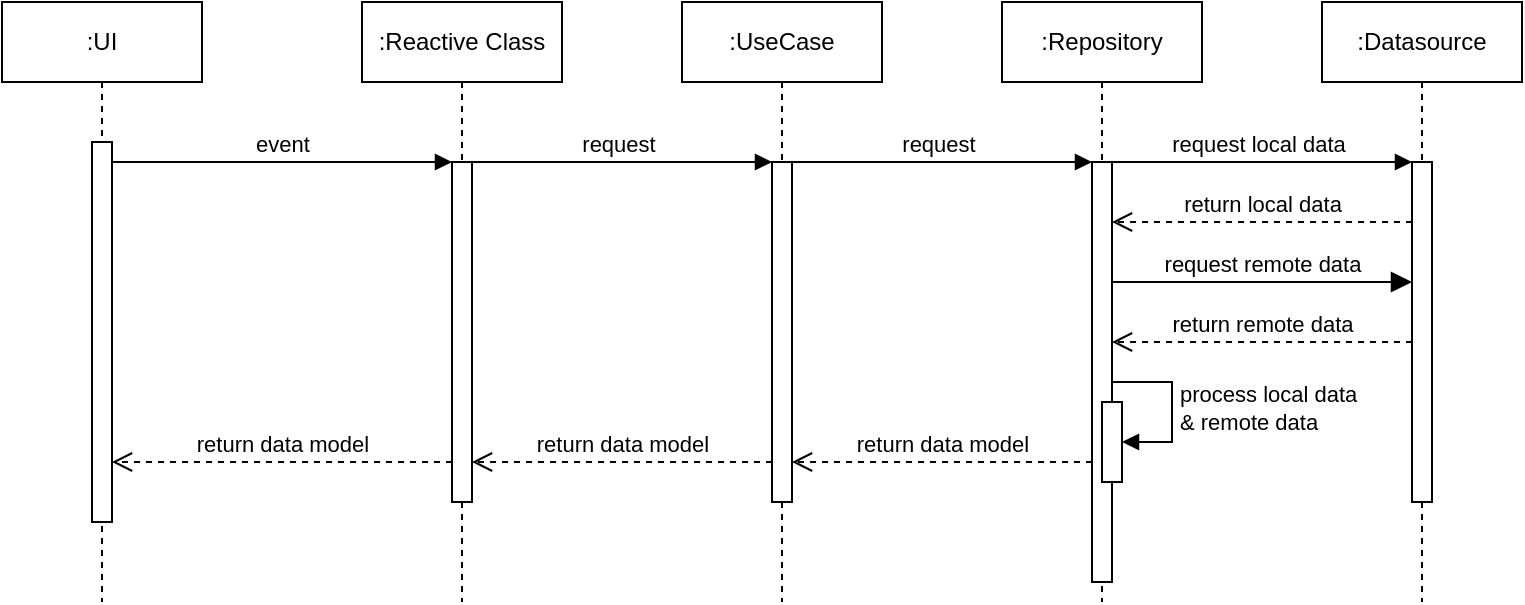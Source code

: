 <mxfile version="24.6.5" type="github">
  <diagram name="Page-1" id="2YBvvXClWsGukQMizWep">
    <mxGraphModel dx="1809" dy="841" grid="1" gridSize="10" guides="1" tooltips="1" connect="1" arrows="1" fold="1" page="1" pageScale="1" pageWidth="850" pageHeight="1100" math="0" shadow="0">
      <root>
        <mxCell id="0" />
        <mxCell id="1" parent="0" />
        <mxCell id="aM9ryv3xv72pqoxQDRHE-1" value=":UI" style="shape=umlLifeline;perimeter=lifelinePerimeter;whiteSpace=wrap;html=1;container=0;dropTarget=0;collapsible=0;recursiveResize=0;outlineConnect=0;portConstraint=eastwest;newEdgeStyle={&quot;edgeStyle&quot;:&quot;elbowEdgeStyle&quot;,&quot;elbow&quot;:&quot;vertical&quot;,&quot;curved&quot;:0,&quot;rounded&quot;:0};" parent="1" vertex="1">
          <mxGeometry x="45" y="70" width="100" height="300" as="geometry" />
        </mxCell>
        <mxCell id="aM9ryv3xv72pqoxQDRHE-2" value="" style="html=1;points=[];perimeter=orthogonalPerimeter;outlineConnect=0;targetShapes=umlLifeline;portConstraint=eastwest;newEdgeStyle={&quot;edgeStyle&quot;:&quot;elbowEdgeStyle&quot;,&quot;elbow&quot;:&quot;vertical&quot;,&quot;curved&quot;:0,&quot;rounded&quot;:0};" parent="aM9ryv3xv72pqoxQDRHE-1" vertex="1">
          <mxGeometry x="45" y="70" width="10" height="190" as="geometry" />
        </mxCell>
        <mxCell id="aM9ryv3xv72pqoxQDRHE-5" value=":Reactive Class" style="shape=umlLifeline;perimeter=lifelinePerimeter;whiteSpace=wrap;html=1;container=0;dropTarget=0;collapsible=0;recursiveResize=0;outlineConnect=0;portConstraint=eastwest;newEdgeStyle={&quot;edgeStyle&quot;:&quot;elbowEdgeStyle&quot;,&quot;elbow&quot;:&quot;vertical&quot;,&quot;curved&quot;:0,&quot;rounded&quot;:0};" parent="1" vertex="1">
          <mxGeometry x="225" y="70" width="100" height="300" as="geometry" />
        </mxCell>
        <mxCell id="aM9ryv3xv72pqoxQDRHE-6" value="" style="html=1;points=[];perimeter=orthogonalPerimeter;outlineConnect=0;targetShapes=umlLifeline;portConstraint=eastwest;newEdgeStyle={&quot;edgeStyle&quot;:&quot;elbowEdgeStyle&quot;,&quot;elbow&quot;:&quot;vertical&quot;,&quot;curved&quot;:0,&quot;rounded&quot;:0};" parent="aM9ryv3xv72pqoxQDRHE-5" vertex="1">
          <mxGeometry x="45" y="80" width="10" height="170" as="geometry" />
        </mxCell>
        <mxCell id="aM9ryv3xv72pqoxQDRHE-7" value="event" style="html=1;verticalAlign=bottom;endArrow=block;edgeStyle=elbowEdgeStyle;elbow=vertical;curved=0;rounded=0;endFill=1;" parent="1" source="aM9ryv3xv72pqoxQDRHE-2" target="aM9ryv3xv72pqoxQDRHE-6" edge="1">
          <mxGeometry relative="1" as="geometry">
            <mxPoint x="200" y="160" as="sourcePoint" />
            <Array as="points">
              <mxPoint x="185" y="150" />
            </Array>
          </mxGeometry>
        </mxCell>
        <mxCell id="8wNjr40v_0VzVFgqWnhP-1" value=":UseCase" style="shape=umlLifeline;perimeter=lifelinePerimeter;whiteSpace=wrap;html=1;container=0;dropTarget=0;collapsible=0;recursiveResize=0;outlineConnect=0;portConstraint=eastwest;newEdgeStyle={&quot;edgeStyle&quot;:&quot;elbowEdgeStyle&quot;,&quot;elbow&quot;:&quot;vertical&quot;,&quot;curved&quot;:0,&quot;rounded&quot;:0};" parent="1" vertex="1">
          <mxGeometry x="385" y="70" width="100" height="300" as="geometry" />
        </mxCell>
        <mxCell id="8wNjr40v_0VzVFgqWnhP-2" value="" style="html=1;points=[];perimeter=orthogonalPerimeter;outlineConnect=0;targetShapes=umlLifeline;portConstraint=eastwest;newEdgeStyle={&quot;edgeStyle&quot;:&quot;elbowEdgeStyle&quot;,&quot;elbow&quot;:&quot;vertical&quot;,&quot;curved&quot;:0,&quot;rounded&quot;:0};" parent="8wNjr40v_0VzVFgqWnhP-1" vertex="1">
          <mxGeometry x="45" y="80" width="10" height="170" as="geometry" />
        </mxCell>
        <mxCell id="8wNjr40v_0VzVFgqWnhP-3" value=":Repository" style="shape=umlLifeline;perimeter=lifelinePerimeter;whiteSpace=wrap;html=1;container=0;dropTarget=0;collapsible=0;recursiveResize=0;outlineConnect=0;portConstraint=eastwest;newEdgeStyle={&quot;edgeStyle&quot;:&quot;elbowEdgeStyle&quot;,&quot;elbow&quot;:&quot;vertical&quot;,&quot;curved&quot;:0,&quot;rounded&quot;:0};" parent="1" vertex="1">
          <mxGeometry x="545" y="70" width="100" height="300" as="geometry" />
        </mxCell>
        <mxCell id="8wNjr40v_0VzVFgqWnhP-4" value="" style="html=1;points=[];perimeter=orthogonalPerimeter;outlineConnect=0;targetShapes=umlLifeline;portConstraint=eastwest;newEdgeStyle={&quot;edgeStyle&quot;:&quot;elbowEdgeStyle&quot;,&quot;elbow&quot;:&quot;vertical&quot;,&quot;curved&quot;:0,&quot;rounded&quot;:0};" parent="8wNjr40v_0VzVFgqWnhP-3" vertex="1">
          <mxGeometry x="45" y="80" width="10" height="210" as="geometry" />
        </mxCell>
        <mxCell id="8wNjr40v_0VzVFgqWnhP-14" value="" style="html=1;points=[[0,0,0,0,5],[0,1,0,0,-5],[1,0,0,0,5],[1,1,0,0,-5]];perimeter=orthogonalPerimeter;outlineConnect=0;targetShapes=umlLifeline;portConstraint=eastwest;newEdgeStyle={&quot;curved&quot;:0,&quot;rounded&quot;:0};" parent="8wNjr40v_0VzVFgqWnhP-3" vertex="1">
          <mxGeometry x="50" y="200" width="10" height="40" as="geometry" />
        </mxCell>
        <mxCell id="8wNjr40v_0VzVFgqWnhP-15" value="process local data&amp;nbsp;&lt;div&gt;&amp;amp; remote data&lt;/div&gt;" style="html=1;align=left;spacingLeft=2;endArrow=block;rounded=0;edgeStyle=orthogonalEdgeStyle;curved=0;rounded=0;" parent="8wNjr40v_0VzVFgqWnhP-3" target="8wNjr40v_0VzVFgqWnhP-14" edge="1">
          <mxGeometry relative="1" as="geometry">
            <mxPoint x="55" y="190" as="sourcePoint" />
            <Array as="points">
              <mxPoint x="85" y="220" />
            </Array>
          </mxGeometry>
        </mxCell>
        <mxCell id="8wNjr40v_0VzVFgqWnhP-5" value=":Datasource" style="shape=umlLifeline;perimeter=lifelinePerimeter;whiteSpace=wrap;html=1;container=0;dropTarget=0;collapsible=0;recursiveResize=0;outlineConnect=0;portConstraint=eastwest;newEdgeStyle={&quot;edgeStyle&quot;:&quot;elbowEdgeStyle&quot;,&quot;elbow&quot;:&quot;vertical&quot;,&quot;curved&quot;:0,&quot;rounded&quot;:0};" parent="1" vertex="1">
          <mxGeometry x="705" y="70" width="100" height="300" as="geometry" />
        </mxCell>
        <mxCell id="8wNjr40v_0VzVFgqWnhP-6" value="" style="html=1;points=[];perimeter=orthogonalPerimeter;outlineConnect=0;targetShapes=umlLifeline;portConstraint=eastwest;newEdgeStyle={&quot;edgeStyle&quot;:&quot;elbowEdgeStyle&quot;,&quot;elbow&quot;:&quot;vertical&quot;,&quot;curved&quot;:0,&quot;rounded&quot;:0};" parent="8wNjr40v_0VzVFgqWnhP-5" vertex="1">
          <mxGeometry x="45" y="80" width="10" height="170" as="geometry" />
        </mxCell>
        <mxCell id="8wNjr40v_0VzVFgqWnhP-7" value="request" style="html=1;verticalAlign=bottom;endArrow=block;edgeStyle=elbowEdgeStyle;elbow=vertical;curved=0;rounded=0;" parent="1" target="8wNjr40v_0VzVFgqWnhP-2" edge="1">
          <mxGeometry x="-0.003" relative="1" as="geometry">
            <mxPoint x="275" y="150" as="sourcePoint" />
            <Array as="points">
              <mxPoint x="360" y="150" />
            </Array>
            <mxPoint x="435" y="150" as="targetPoint" />
            <mxPoint as="offset" />
          </mxGeometry>
        </mxCell>
        <mxCell id="8wNjr40v_0VzVFgqWnhP-8" value="request" style="html=1;verticalAlign=bottom;endArrow=block;edgeStyle=elbowEdgeStyle;elbow=vertical;curved=0;rounded=0;" parent="1" edge="1">
          <mxGeometry relative="1" as="geometry">
            <mxPoint x="435" y="150" as="sourcePoint" />
            <Array as="points">
              <mxPoint x="520" y="150" />
            </Array>
            <mxPoint x="590" y="150" as="targetPoint" />
          </mxGeometry>
        </mxCell>
        <mxCell id="8wNjr40v_0VzVFgqWnhP-9" value="request local data" style="html=1;verticalAlign=bottom;endArrow=block;edgeStyle=elbowEdgeStyle;elbow=vertical;curved=0;rounded=0;" parent="1" edge="1">
          <mxGeometry relative="1" as="geometry">
            <mxPoint x="595" y="150" as="sourcePoint" />
            <Array as="points">
              <mxPoint x="680" y="150" />
            </Array>
            <mxPoint x="750" y="150" as="targetPoint" />
          </mxGeometry>
        </mxCell>
        <mxCell id="8wNjr40v_0VzVFgqWnhP-11" value="return local data" style="html=1;verticalAlign=bottom;endArrow=open;dashed=1;endSize=8;edgeStyle=elbowEdgeStyle;elbow=vertical;curved=0;rounded=0;" parent="1" edge="1">
          <mxGeometry relative="1" as="geometry">
            <mxPoint x="600" y="180" as="targetPoint" />
            <Array as="points">
              <mxPoint x="700" y="180" />
            </Array>
            <mxPoint x="750" y="180" as="sourcePoint" />
          </mxGeometry>
        </mxCell>
        <mxCell id="8wNjr40v_0VzVFgqWnhP-12" value="request remote data" style="html=1;verticalAlign=bottom;endArrow=block;endSize=8;edgeStyle=elbowEdgeStyle;elbow=vertical;curved=0;rounded=0;endFill=1;" parent="1" edge="1">
          <mxGeometry x="0.003" relative="1" as="geometry">
            <mxPoint x="750" y="210" as="targetPoint" />
            <Array as="points">
              <mxPoint x="685" y="210" />
            </Array>
            <mxPoint x="600" y="210" as="sourcePoint" />
            <mxPoint as="offset" />
          </mxGeometry>
        </mxCell>
        <mxCell id="8wNjr40v_0VzVFgqWnhP-13" value="return remote data" style="html=1;verticalAlign=bottom;endArrow=open;dashed=1;endSize=8;edgeStyle=elbowEdgeStyle;elbow=vertical;curved=0;rounded=0;" parent="1" source="8wNjr40v_0VzVFgqWnhP-6" target="8wNjr40v_0VzVFgqWnhP-4" edge="1">
          <mxGeometry relative="1" as="geometry">
            <mxPoint x="595" y="240" as="targetPoint" />
            <Array as="points">
              <mxPoint x="695" y="240" />
            </Array>
            <mxPoint x="745" y="240" as="sourcePoint" />
          </mxGeometry>
        </mxCell>
        <mxCell id="8wNjr40v_0VzVFgqWnhP-16" value="return data model" style="html=1;verticalAlign=bottom;endArrow=open;dashed=1;endSize=8;edgeStyle=elbowEdgeStyle;elbow=vertical;curved=0;rounded=0;" parent="1" source="8wNjr40v_0VzVFgqWnhP-4" target="8wNjr40v_0VzVFgqWnhP-2" edge="1">
          <mxGeometry relative="1" as="geometry">
            <mxPoint x="415" y="300" as="targetPoint" />
            <Array as="points">
              <mxPoint x="510" y="300" />
            </Array>
            <mxPoint x="585" y="300" as="sourcePoint" />
          </mxGeometry>
        </mxCell>
        <mxCell id="8wNjr40v_0VzVFgqWnhP-17" value="return data model" style="html=1;verticalAlign=bottom;endArrow=open;dashed=1;endSize=8;edgeStyle=elbowEdgeStyle;elbow=vertical;curved=0;rounded=0;" parent="1" source="8wNjr40v_0VzVFgqWnhP-2" target="aM9ryv3xv72pqoxQDRHE-6" edge="1">
          <mxGeometry relative="1" as="geometry">
            <mxPoint x="275" y="300" as="targetPoint" />
            <Array as="points">
              <mxPoint x="345" y="300" />
            </Array>
            <mxPoint x="425" y="300" as="sourcePoint" />
          </mxGeometry>
        </mxCell>
        <mxCell id="8wNjr40v_0VzVFgqWnhP-19" value="return data model" style="html=1;verticalAlign=bottom;endArrow=open;dashed=1;endSize=8;edgeStyle=elbowEdgeStyle;elbow=vertical;curved=0;rounded=0;" parent="1" source="aM9ryv3xv72pqoxQDRHE-6" target="aM9ryv3xv72pqoxQDRHE-2" edge="1">
          <mxGeometry relative="1" as="geometry">
            <mxPoint x="110" y="300" as="targetPoint" />
            <Array as="points">
              <mxPoint x="175" y="300" />
            </Array>
            <mxPoint x="260" y="300" as="sourcePoint" />
          </mxGeometry>
        </mxCell>
      </root>
    </mxGraphModel>
  </diagram>
</mxfile>
